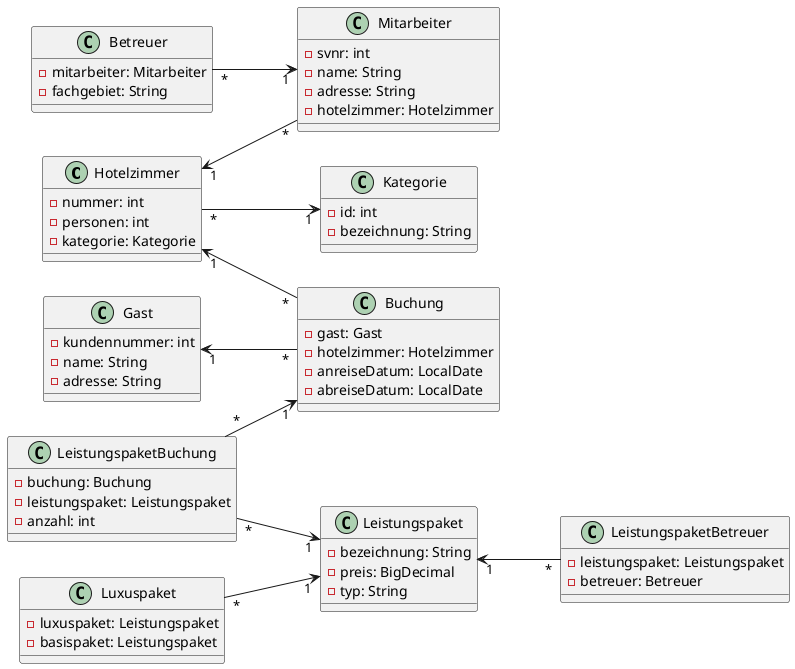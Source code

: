 @startuml
left to right direction

class Hotelzimmer {
    - nummer: int
    - personen: int
    - kategorie: Kategorie
}

class Kategorie {
    - id: int
    - bezeichnung: String
}

class Mitarbeiter {
    - svnr: int
    - name: String
    - adresse: String
    - hotelzimmer: Hotelzimmer
}

class Betreuer {
    - mitarbeiter: Mitarbeiter
    - fachgebiet: String
}

class Gast {
    - kundennummer: int
    - name: String
    - adresse: String
}

class Buchung {
    - gast: Gast
    - hotelzimmer: Hotelzimmer
    - anreiseDatum: LocalDate
    - abreiseDatum: LocalDate
}

class LeistungspaketBuchung {
    - buchung: Buchung
    - leistungspaket: Leistungspaket
    - anzahl: int
}

class Leistungspaket {
    - bezeichnung: String
    - preis: BigDecimal
    - typ: String
}

class Luxuspaket {
    - luxuspaket: Leistungspaket
    - basispaket: Leistungspaket
}

class LeistungspaketBetreuer {
    - leistungspaket: Leistungspaket
    - betreuer: Betreuer
}

Hotelzimmer "*" --> "1" Kategorie
Hotelzimmer "1" <-- "*" Buchung
Hotelzimmer "1" <-- "*" Mitarbeiter

Gast "1" <-- "*" Buchung

Luxuspaket "*" --> "1" Leistungspaket
Leistungspaket "1" <-- "*" LeistungspaketBetreuer
LeistungspaketBuchung "*" --> "1" Buchung
LeistungspaketBuchung "*" --> "1" Leistungspaket

Betreuer "*" --> "1" Mitarbeiter

@enduml